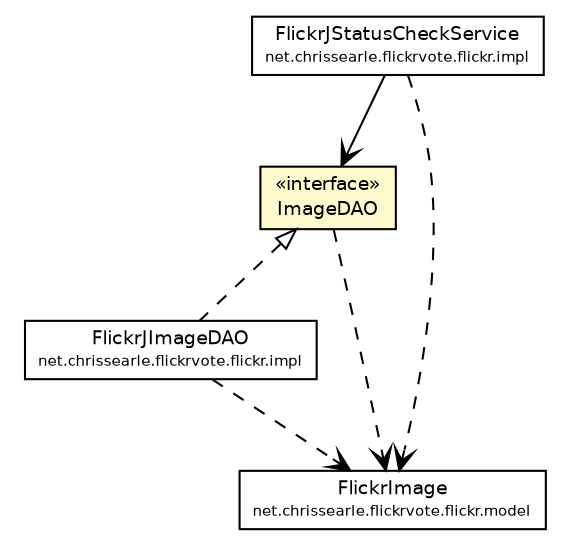 #!/usr/local/bin/dot
#
# Class diagram 
# Generated by UmlGraph version 4.6 (http://www.spinellis.gr/sw/umlgraph)
#

digraph G {
	edge [fontname="Helvetica",fontsize=10,labelfontname="Helvetica",labelfontsize=10];
	node [fontname="Helvetica",fontsize=10,shape=plaintext];
	// net.chrissearle.flickrvote.flickr.ImageDAO
	c171 [label=<<table border="0" cellborder="1" cellspacing="0" cellpadding="2" port="p" bgcolor="lemonChiffon" href="./ImageDAO.html">
		<tr><td><table border="0" cellspacing="0" cellpadding="1">
			<tr><td> &laquo;interface&raquo; </td></tr>
			<tr><td> ImageDAO </td></tr>
		</table></td></tr>
		</table>>, fontname="Helvetica", fontcolor="black", fontsize=9.0];
	// net.chrissearle.flickrvote.flickr.impl.FlickrJStatusCheckService
	c177 [label=<<table border="0" cellborder="1" cellspacing="0" cellpadding="2" port="p" href="./impl/FlickrJStatusCheckService.html">
		<tr><td><table border="0" cellspacing="0" cellpadding="1">
			<tr><td> FlickrJStatusCheckService </td></tr>
			<tr><td><font point-size="7.0"> net.chrissearle.flickrvote.flickr.impl </font></td></tr>
		</table></td></tr>
		</table>>, fontname="Helvetica", fontcolor="black", fontsize=9.0];
	// net.chrissearle.flickrvote.flickr.impl.FlickrJImageDAO
	c180 [label=<<table border="0" cellborder="1" cellspacing="0" cellpadding="2" port="p" href="./impl/FlickrJImageDAO.html">
		<tr><td><table border="0" cellspacing="0" cellpadding="1">
			<tr><td> FlickrJImageDAO </td></tr>
			<tr><td><font point-size="7.0"> net.chrissearle.flickrvote.flickr.impl </font></td></tr>
		</table></td></tr>
		</table>>, fontname="Helvetica", fontcolor="black", fontsize=9.0];
	// net.chrissearle.flickrvote.flickr.model.FlickrImage
	c187 [label=<<table border="0" cellborder="1" cellspacing="0" cellpadding="2" port="p" href="./model/FlickrImage.html">
		<tr><td><table border="0" cellspacing="0" cellpadding="1">
			<tr><td> FlickrImage </td></tr>
			<tr><td><font point-size="7.0"> net.chrissearle.flickrvote.flickr.model </font></td></tr>
		</table></td></tr>
		</table>>, fontname="Helvetica", fontcolor="black", fontsize=9.0];
	//net.chrissearle.flickrvote.flickr.impl.FlickrJImageDAO implements net.chrissearle.flickrvote.flickr.ImageDAO
	c171:p -> c180:p [dir=back,arrowtail=empty,style=dashed];
	// net.chrissearle.flickrvote.flickr.impl.FlickrJStatusCheckService NAVASSOC net.chrissearle.flickrvote.flickr.ImageDAO
	c177:p -> c171:p [taillabel="", label="", headlabel="", fontname="Helvetica", fontcolor="black", fontsize=10.0, color="black", arrowhead=open];
	// net.chrissearle.flickrvote.flickr.ImageDAO DEPEND net.chrissearle.flickrvote.flickr.model.FlickrImage
	c171:p -> c187:p [taillabel="", label="", headlabel="", fontname="Helvetica", fontcolor="black", fontsize=10.0, color="black", arrowhead=open, style=dashed];
	// net.chrissearle.flickrvote.flickr.impl.FlickrJStatusCheckService DEPEND net.chrissearle.flickrvote.flickr.model.FlickrImage
	c177:p -> c187:p [taillabel="", label="", headlabel="", fontname="Helvetica", fontcolor="black", fontsize=10.0, color="black", arrowhead=open, style=dashed];
	// net.chrissearle.flickrvote.flickr.impl.FlickrJImageDAO DEPEND net.chrissearle.flickrvote.flickr.model.FlickrImage
	c180:p -> c187:p [taillabel="", label="", headlabel="", fontname="Helvetica", fontcolor="black", fontsize=10.0, color="black", arrowhead=open, style=dashed];
}

